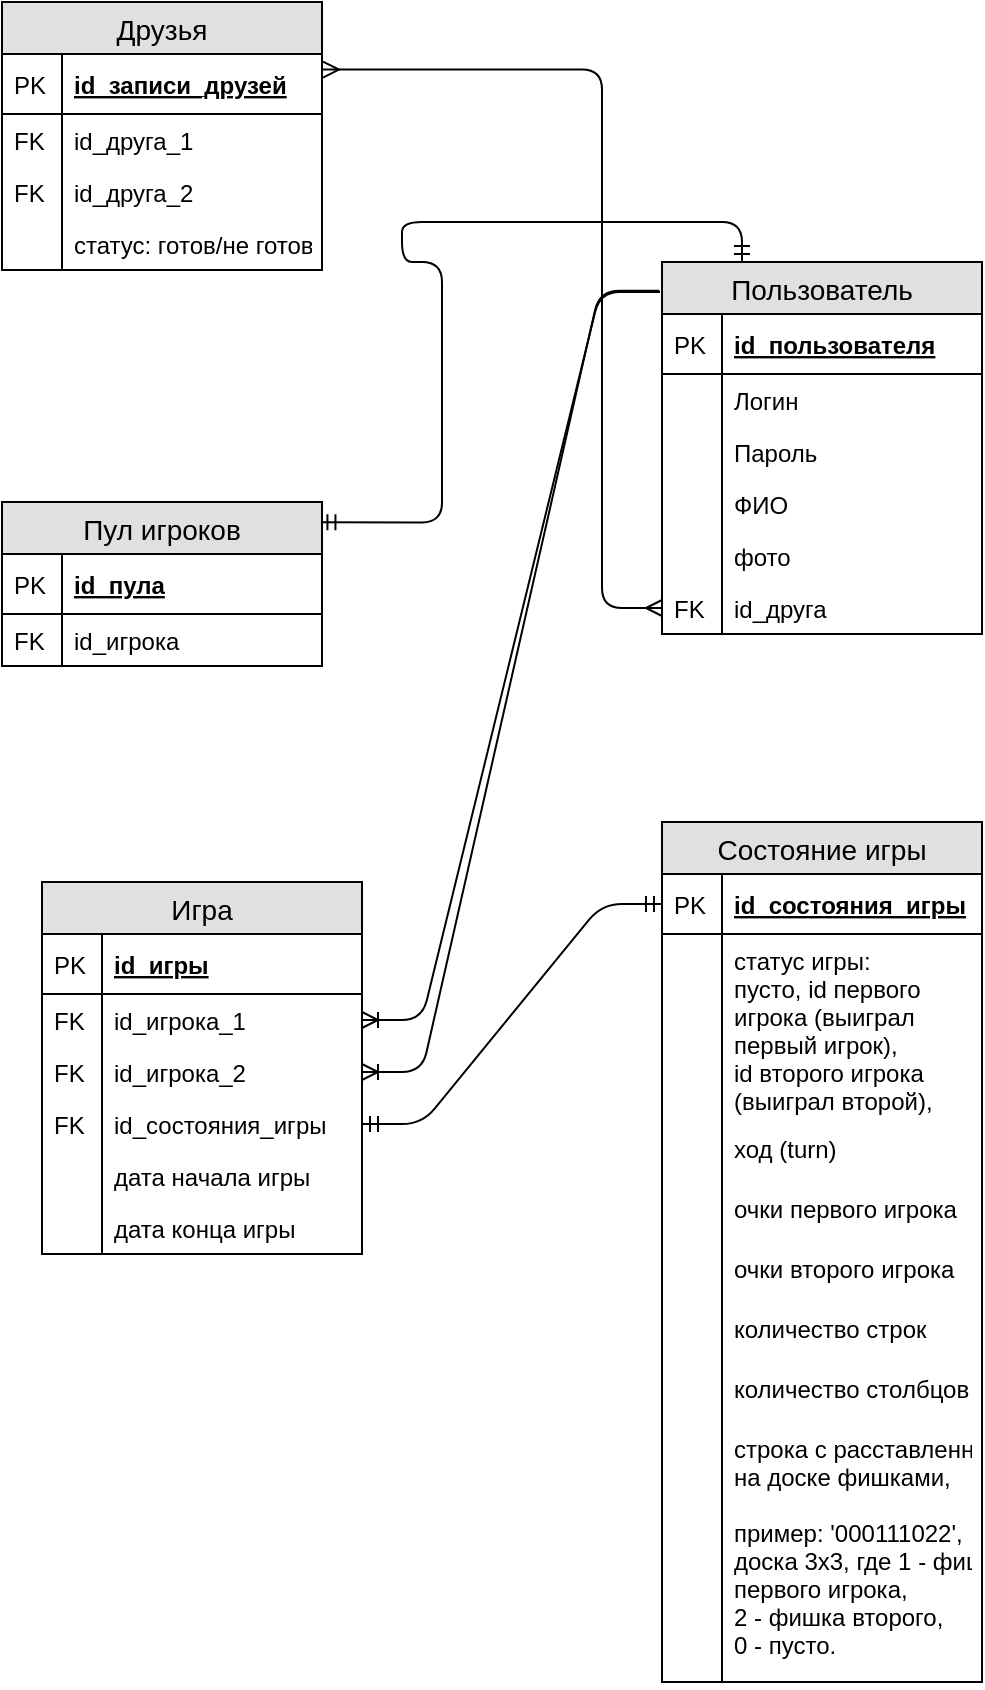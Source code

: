 <mxfile version="13.7.5" type="device"><diagram id="ISa-mK-GDlgtSRWyxVt0" name="Page-1"><mxGraphModel dx="1113" dy="551" grid="1" gridSize="10" guides="1" tooltips="1" connect="1" arrows="1" fold="1" page="1" pageScale="1" pageWidth="827" pageHeight="1169" math="0" shadow="0"><root><mxCell id="0"/><mxCell id="1" parent="0"/><mxCell id="2DsCAxV9u53wBIAgCYJo-16" value="Пользователь" style="swimlane;fontStyle=0;childLayout=stackLayout;horizontal=1;startSize=26;fillColor=#e0e0e0;horizontalStack=0;resizeParent=1;resizeParentMax=0;resizeLast=0;collapsible=1;marginBottom=0;swimlaneFillColor=#ffffff;align=center;fontSize=14;" vertex="1" parent="1"><mxGeometry x="580" y="150" width="160" height="186" as="geometry"/></mxCell><mxCell id="2DsCAxV9u53wBIAgCYJo-17" value="id_пользователя" style="shape=partialRectangle;top=0;left=0;right=0;bottom=1;align=left;verticalAlign=middle;fillColor=none;spacingLeft=34;spacingRight=4;overflow=hidden;rotatable=0;points=[[0,0.5],[1,0.5]];portConstraint=eastwest;dropTarget=0;fontStyle=5;fontSize=12;" vertex="1" parent="2DsCAxV9u53wBIAgCYJo-16"><mxGeometry y="26" width="160" height="30" as="geometry"/></mxCell><mxCell id="2DsCAxV9u53wBIAgCYJo-18" value="PK" style="shape=partialRectangle;top=0;left=0;bottom=0;fillColor=none;align=left;verticalAlign=middle;spacingLeft=4;spacingRight=4;overflow=hidden;rotatable=0;points=[];portConstraint=eastwest;part=1;fontSize=12;" vertex="1" connectable="0" parent="2DsCAxV9u53wBIAgCYJo-17"><mxGeometry width="30" height="30" as="geometry"/></mxCell><mxCell id="2DsCAxV9u53wBIAgCYJo-19" value="Логин" style="shape=partialRectangle;top=0;left=0;right=0;bottom=0;align=left;verticalAlign=top;fillColor=none;spacingLeft=34;spacingRight=4;overflow=hidden;rotatable=0;points=[[0,0.5],[1,0.5]];portConstraint=eastwest;dropTarget=0;fontSize=12;" vertex="1" parent="2DsCAxV9u53wBIAgCYJo-16"><mxGeometry y="56" width="160" height="26" as="geometry"/></mxCell><mxCell id="2DsCAxV9u53wBIAgCYJo-20" value="" style="shape=partialRectangle;top=0;left=0;bottom=0;fillColor=none;align=left;verticalAlign=top;spacingLeft=4;spacingRight=4;overflow=hidden;rotatable=0;points=[];portConstraint=eastwest;part=1;fontSize=12;" vertex="1" connectable="0" parent="2DsCAxV9u53wBIAgCYJo-19"><mxGeometry width="30" height="26" as="geometry"/></mxCell><mxCell id="2DsCAxV9u53wBIAgCYJo-21" value="Пароль" style="shape=partialRectangle;top=0;left=0;right=0;bottom=0;align=left;verticalAlign=top;fillColor=none;spacingLeft=34;spacingRight=4;overflow=hidden;rotatable=0;points=[[0,0.5],[1,0.5]];portConstraint=eastwest;dropTarget=0;fontSize=12;" vertex="1" parent="2DsCAxV9u53wBIAgCYJo-16"><mxGeometry y="82" width="160" height="26" as="geometry"/></mxCell><mxCell id="2DsCAxV9u53wBIAgCYJo-22" value="" style="shape=partialRectangle;top=0;left=0;bottom=0;fillColor=none;align=left;verticalAlign=top;spacingLeft=4;spacingRight=4;overflow=hidden;rotatable=0;points=[];portConstraint=eastwest;part=1;fontSize=12;" vertex="1" connectable="0" parent="2DsCAxV9u53wBIAgCYJo-21"><mxGeometry width="30" height="26" as="geometry"/></mxCell><mxCell id="2DsCAxV9u53wBIAgCYJo-25" value="ФИО" style="shape=partialRectangle;top=0;left=0;right=0;bottom=0;align=left;verticalAlign=top;fillColor=none;spacingLeft=34;spacingRight=4;overflow=hidden;rotatable=0;points=[[0,0.5],[1,0.5]];portConstraint=eastwest;dropTarget=0;fontSize=12;" vertex="1" parent="2DsCAxV9u53wBIAgCYJo-16"><mxGeometry y="108" width="160" height="26" as="geometry"/></mxCell><mxCell id="2DsCAxV9u53wBIAgCYJo-26" value="" style="shape=partialRectangle;top=0;left=0;bottom=0;fillColor=none;align=left;verticalAlign=top;spacingLeft=4;spacingRight=4;overflow=hidden;rotatable=0;points=[];portConstraint=eastwest;part=1;fontSize=12;" vertex="1" connectable="0" parent="2DsCAxV9u53wBIAgCYJo-25"><mxGeometry width="30" height="26" as="geometry"/></mxCell><mxCell id="2DsCAxV9u53wBIAgCYJo-27" value="фото" style="shape=partialRectangle;top=0;left=0;right=0;bottom=0;align=left;verticalAlign=top;fillColor=none;spacingLeft=34;spacingRight=4;overflow=hidden;rotatable=0;points=[[0,0.5],[1,0.5]];portConstraint=eastwest;dropTarget=0;fontSize=12;" vertex="1" parent="2DsCAxV9u53wBIAgCYJo-16"><mxGeometry y="134" width="160" height="26" as="geometry"/></mxCell><mxCell id="2DsCAxV9u53wBIAgCYJo-28" value="" style="shape=partialRectangle;top=0;left=0;bottom=0;fillColor=none;align=left;verticalAlign=top;spacingLeft=4;spacingRight=4;overflow=hidden;rotatable=0;points=[];portConstraint=eastwest;part=1;fontSize=12;" vertex="1" connectable="0" parent="2DsCAxV9u53wBIAgCYJo-27"><mxGeometry width="30" height="26" as="geometry"/></mxCell><mxCell id="2DsCAxV9u53wBIAgCYJo-29" value="id_друга" style="shape=partialRectangle;top=0;left=0;right=0;bottom=0;align=left;verticalAlign=top;fillColor=none;spacingLeft=34;spacingRight=4;overflow=hidden;rotatable=0;points=[[0,0.5],[1,0.5]];portConstraint=eastwest;dropTarget=0;fontSize=12;" vertex="1" parent="2DsCAxV9u53wBIAgCYJo-16"><mxGeometry y="160" width="160" height="26" as="geometry"/></mxCell><mxCell id="2DsCAxV9u53wBIAgCYJo-30" value="FK" style="shape=partialRectangle;top=0;left=0;bottom=0;fillColor=none;align=left;verticalAlign=top;spacingLeft=4;spacingRight=4;overflow=hidden;rotatable=0;points=[];portConstraint=eastwest;part=1;fontSize=12;" vertex="1" connectable="0" parent="2DsCAxV9u53wBIAgCYJo-29"><mxGeometry width="30" height="26" as="geometry"/></mxCell><mxCell id="2DsCAxV9u53wBIAgCYJo-54" value="" style="edgeStyle=entityRelationEdgeStyle;fontSize=12;html=1;endArrow=none;startArrow=ERoneToMany;startFill=0;endFill=0;exitX=1;exitY=0.5;exitDx=0;exitDy=0;" edge="1" parent="1" source="2DsCAxV9u53wBIAgCYJo-40"><mxGeometry width="100" height="100" relative="1" as="geometry"><mxPoint x="440" y="450" as="sourcePoint"/><mxPoint x="579" y="165" as="targetPoint"/></mxGeometry></mxCell><mxCell id="2DsCAxV9u53wBIAgCYJo-55" value="" style="edgeStyle=entityRelationEdgeStyle;fontSize=12;html=1;endArrow=none;startArrow=ERoneToMany;startFill=0;endFill=0;exitX=1;exitY=0.5;exitDx=0;exitDy=0;entryX=-0.008;entryY=0.077;entryDx=0;entryDy=0;entryPerimeter=0;" edge="1" parent="1" source="2DsCAxV9u53wBIAgCYJo-42" target="2DsCAxV9u53wBIAgCYJo-16"><mxGeometry width="100" height="100" relative="1" as="geometry"><mxPoint x="400" y="443.56" as="sourcePoint"/><mxPoint x="550" y="380" as="targetPoint"/></mxGeometry></mxCell><mxCell id="2DsCAxV9u53wBIAgCYJo-71" value="" style="edgeStyle=entityRelationEdgeStyle;fontSize=12;html=1;endArrow=ERmandOne;startArrow=ERmandOne;exitX=1;exitY=0.5;exitDx=0;exitDy=0;entryX=0;entryY=0.5;entryDx=0;entryDy=0;" edge="1" parent="1" source="2DsCAxV9u53wBIAgCYJo-44" target="2DsCAxV9u53wBIAgCYJo-59"><mxGeometry width="100" height="100" relative="1" as="geometry"><mxPoint x="410" y="640" as="sourcePoint"/><mxPoint x="510" y="540" as="targetPoint"/></mxGeometry></mxCell><mxCell id="2DsCAxV9u53wBIAgCYJo-58" value="Состояние игры" style="swimlane;fontStyle=0;childLayout=stackLayout;horizontal=1;startSize=26;fillColor=#e0e0e0;horizontalStack=0;resizeParent=1;resizeParentMax=0;resizeLast=0;collapsible=1;marginBottom=0;swimlaneFillColor=#ffffff;align=center;fontSize=14;" vertex="1" parent="1"><mxGeometry x="580" y="430" width="160" height="430" as="geometry"/></mxCell><mxCell id="2DsCAxV9u53wBIAgCYJo-59" value="id_состояния_игры" style="shape=partialRectangle;top=0;left=0;right=0;bottom=1;align=left;verticalAlign=middle;fillColor=none;spacingLeft=34;spacingRight=4;overflow=hidden;rotatable=0;points=[[0,0.5],[1,0.5]];portConstraint=eastwest;dropTarget=0;fontStyle=5;fontSize=12;" vertex="1" parent="2DsCAxV9u53wBIAgCYJo-58"><mxGeometry y="26" width="160" height="30" as="geometry"/></mxCell><mxCell id="2DsCAxV9u53wBIAgCYJo-60" value="PK" style="shape=partialRectangle;top=0;left=0;bottom=0;fillColor=none;align=left;verticalAlign=middle;spacingLeft=4;spacingRight=4;overflow=hidden;rotatable=0;points=[];portConstraint=eastwest;part=1;fontSize=12;" vertex="1" connectable="0" parent="2DsCAxV9u53wBIAgCYJo-59"><mxGeometry width="30" height="30" as="geometry"/></mxCell><mxCell id="2DsCAxV9u53wBIAgCYJo-61" value="статус игры:&#10;пусто, id первого &#10;игрока (выиграл &#10;первый игрок),&#10;id второго игрока &#10;(выиграл второй)," style="shape=partialRectangle;top=0;left=0;right=0;bottom=0;align=left;verticalAlign=top;fillColor=none;spacingLeft=34;spacingRight=4;overflow=hidden;rotatable=0;points=[[0,0.5],[1,0.5]];portConstraint=eastwest;dropTarget=0;fontSize=12;" vertex="1" parent="2DsCAxV9u53wBIAgCYJo-58"><mxGeometry y="56" width="160" height="94" as="geometry"/></mxCell><mxCell id="2DsCAxV9u53wBIAgCYJo-62" value="" style="shape=partialRectangle;top=0;left=0;bottom=0;fillColor=none;align=left;verticalAlign=top;spacingLeft=4;spacingRight=4;overflow=hidden;rotatable=0;points=[];portConstraint=eastwest;part=1;fontSize=12;" vertex="1" connectable="0" parent="2DsCAxV9u53wBIAgCYJo-61"><mxGeometry width="30" height="94.0" as="geometry"/></mxCell><mxCell id="2DsCAxV9u53wBIAgCYJo-72" value="ход (turn)" style="shape=partialRectangle;top=0;left=0;right=0;bottom=0;align=left;verticalAlign=top;fillColor=none;spacingLeft=34;spacingRight=4;overflow=hidden;rotatable=0;points=[[0,0.5],[1,0.5]];portConstraint=eastwest;dropTarget=0;fontSize=12;" vertex="1" parent="2DsCAxV9u53wBIAgCYJo-58"><mxGeometry y="150" width="160" height="30" as="geometry"/></mxCell><mxCell id="2DsCAxV9u53wBIAgCYJo-73" value="" style="shape=partialRectangle;top=0;left=0;bottom=0;fillColor=none;align=left;verticalAlign=top;spacingLeft=4;spacingRight=4;overflow=hidden;rotatable=0;points=[];portConstraint=eastwest;part=1;fontSize=12;" vertex="1" connectable="0" parent="2DsCAxV9u53wBIAgCYJo-72"><mxGeometry width="30" height="30.0" as="geometry"/></mxCell><mxCell id="2DsCAxV9u53wBIAgCYJo-74" value="очки первого игрока" style="shape=partialRectangle;top=0;left=0;right=0;bottom=0;align=left;verticalAlign=top;fillColor=none;spacingLeft=34;spacingRight=4;overflow=hidden;rotatable=0;points=[[0,0.5],[1,0.5]];portConstraint=eastwest;dropTarget=0;fontSize=12;" vertex="1" parent="2DsCAxV9u53wBIAgCYJo-58"><mxGeometry y="180" width="160" height="30" as="geometry"/></mxCell><mxCell id="2DsCAxV9u53wBIAgCYJo-75" value="" style="shape=partialRectangle;top=0;left=0;bottom=0;fillColor=none;align=left;verticalAlign=top;spacingLeft=4;spacingRight=4;overflow=hidden;rotatable=0;points=[];portConstraint=eastwest;part=1;fontSize=12;" vertex="1" connectable="0" parent="2DsCAxV9u53wBIAgCYJo-74"><mxGeometry width="30" height="30.0" as="geometry"/></mxCell><mxCell id="2DsCAxV9u53wBIAgCYJo-76" value="очки второго игрока" style="shape=partialRectangle;top=0;left=0;right=0;bottom=0;align=left;verticalAlign=top;fillColor=none;spacingLeft=34;spacingRight=4;overflow=hidden;rotatable=0;points=[[0,0.5],[1,0.5]];portConstraint=eastwest;dropTarget=0;fontSize=12;" vertex="1" parent="2DsCAxV9u53wBIAgCYJo-58"><mxGeometry y="210" width="160" height="30" as="geometry"/></mxCell><mxCell id="2DsCAxV9u53wBIAgCYJo-77" value="" style="shape=partialRectangle;top=0;left=0;bottom=0;fillColor=none;align=left;verticalAlign=top;spacingLeft=4;spacingRight=4;overflow=hidden;rotatable=0;points=[];portConstraint=eastwest;part=1;fontSize=12;" vertex="1" connectable="0" parent="2DsCAxV9u53wBIAgCYJo-76"><mxGeometry width="30" height="30.0" as="geometry"/></mxCell><mxCell id="2DsCAxV9u53wBIAgCYJo-78" value="количество строк" style="shape=partialRectangle;top=0;left=0;right=0;bottom=0;align=left;verticalAlign=top;fillColor=none;spacingLeft=34;spacingRight=4;overflow=hidden;rotatable=0;points=[[0,0.5],[1,0.5]];portConstraint=eastwest;dropTarget=0;fontSize=12;" vertex="1" parent="2DsCAxV9u53wBIAgCYJo-58"><mxGeometry y="240" width="160" height="30" as="geometry"/></mxCell><mxCell id="2DsCAxV9u53wBIAgCYJo-79" value="" style="shape=partialRectangle;top=0;left=0;bottom=0;fillColor=none;align=left;verticalAlign=top;spacingLeft=4;spacingRight=4;overflow=hidden;rotatable=0;points=[];portConstraint=eastwest;part=1;fontSize=12;" vertex="1" connectable="0" parent="2DsCAxV9u53wBIAgCYJo-78"><mxGeometry width="30" height="30.0" as="geometry"/></mxCell><mxCell id="2DsCAxV9u53wBIAgCYJo-80" value="количество столбцов" style="shape=partialRectangle;top=0;left=0;right=0;bottom=0;align=left;verticalAlign=top;fillColor=none;spacingLeft=34;spacingRight=4;overflow=hidden;rotatable=0;points=[[0,0.5],[1,0.5]];portConstraint=eastwest;dropTarget=0;fontSize=12;" vertex="1" parent="2DsCAxV9u53wBIAgCYJo-58"><mxGeometry y="270" width="160" height="30" as="geometry"/></mxCell><mxCell id="2DsCAxV9u53wBIAgCYJo-81" value="" style="shape=partialRectangle;top=0;left=0;bottom=0;fillColor=none;align=left;verticalAlign=top;spacingLeft=4;spacingRight=4;overflow=hidden;rotatable=0;points=[];portConstraint=eastwest;part=1;fontSize=12;" vertex="1" connectable="0" parent="2DsCAxV9u53wBIAgCYJo-80"><mxGeometry width="30" height="30.0" as="geometry"/></mxCell><mxCell id="2DsCAxV9u53wBIAgCYJo-82" value="строка с расставленными&#10;на доске фишками,&#10;&#10;пример: '000111022', &#10;доска 3x3, где 1 - фишка&#10;первого игрока,&#10;2 - фишка второго,&#10;0 - пусто." style="shape=partialRectangle;top=0;left=0;right=0;bottom=0;align=left;verticalAlign=top;fillColor=none;spacingLeft=34;spacingRight=4;overflow=hidden;rotatable=0;points=[[0,0.5],[1,0.5]];portConstraint=eastwest;dropTarget=0;fontSize=12;" vertex="1" parent="2DsCAxV9u53wBIAgCYJo-58"><mxGeometry y="300" width="160" height="130" as="geometry"/></mxCell><mxCell id="2DsCAxV9u53wBIAgCYJo-83" value="" style="shape=partialRectangle;top=0;left=0;bottom=0;fillColor=none;align=left;verticalAlign=top;spacingLeft=4;spacingRight=4;overflow=hidden;rotatable=0;points=[];portConstraint=eastwest;part=1;fontSize=12;" vertex="1" connectable="0" parent="2DsCAxV9u53wBIAgCYJo-82"><mxGeometry width="30" height="130.0" as="geometry"/></mxCell><mxCell id="2DsCAxV9u53wBIAgCYJo-98" value="" style="edgeStyle=orthogonalEdgeStyle;fontSize=12;html=1;endArrow=ERmandOne;endFill=0;entryX=0.25;entryY=0;entryDx=0;entryDy=0;exitX=0.992;exitY=0.124;exitDx=0;exitDy=0;exitPerimeter=0;startArrow=ERmandOne;startFill=0;" edge="1" parent="1" source="2DsCAxV9u53wBIAgCYJo-84" target="2DsCAxV9u53wBIAgCYJo-16"><mxGeometry width="100" height="100" relative="1" as="geometry"><mxPoint x="450" y="150" as="sourcePoint"/><mxPoint x="620" y="130" as="targetPoint"/><Array as="points"><mxPoint x="470" y="280"/><mxPoint x="470" y="150"/><mxPoint x="450" y="150"/><mxPoint x="450" y="130"/><mxPoint x="620" y="130"/></Array></mxGeometry></mxCell><mxCell id="2DsCAxV9u53wBIAgCYJo-33" value="Игра" style="swimlane;fontStyle=0;childLayout=stackLayout;horizontal=1;startSize=26;fillColor=#e0e0e0;horizontalStack=0;resizeParent=1;resizeParentMax=0;resizeLast=0;collapsible=1;marginBottom=0;swimlaneFillColor=#ffffff;align=center;fontSize=14;" vertex="1" parent="1"><mxGeometry x="270" y="460" width="160" height="186" as="geometry"/></mxCell><mxCell id="2DsCAxV9u53wBIAgCYJo-34" value="id_игры" style="shape=partialRectangle;top=0;left=0;right=0;bottom=1;align=left;verticalAlign=middle;fillColor=none;spacingLeft=34;spacingRight=4;overflow=hidden;rotatable=0;points=[[0,0.5],[1,0.5]];portConstraint=eastwest;dropTarget=0;fontStyle=5;fontSize=12;" vertex="1" parent="2DsCAxV9u53wBIAgCYJo-33"><mxGeometry y="26" width="160" height="30" as="geometry"/></mxCell><mxCell id="2DsCAxV9u53wBIAgCYJo-35" value="PK" style="shape=partialRectangle;top=0;left=0;bottom=0;fillColor=none;align=left;verticalAlign=middle;spacingLeft=4;spacingRight=4;overflow=hidden;rotatable=0;points=[];portConstraint=eastwest;part=1;fontSize=12;" vertex="1" connectable="0" parent="2DsCAxV9u53wBIAgCYJo-34"><mxGeometry width="30" height="30" as="geometry"/></mxCell><mxCell id="2DsCAxV9u53wBIAgCYJo-40" value="id_игрока_1" style="shape=partialRectangle;top=0;left=0;right=0;bottom=0;align=left;verticalAlign=top;fillColor=none;spacingLeft=34;spacingRight=4;overflow=hidden;rotatable=0;points=[[0,0.5],[1,0.5]];portConstraint=eastwest;dropTarget=0;fontSize=12;" vertex="1" parent="2DsCAxV9u53wBIAgCYJo-33"><mxGeometry y="56" width="160" height="26" as="geometry"/></mxCell><mxCell id="2DsCAxV9u53wBIAgCYJo-41" value="FK" style="shape=partialRectangle;top=0;left=0;bottom=0;fillColor=none;align=left;verticalAlign=top;spacingLeft=4;spacingRight=4;overflow=hidden;rotatable=0;points=[];portConstraint=eastwest;part=1;fontSize=12;" vertex="1" connectable="0" parent="2DsCAxV9u53wBIAgCYJo-40"><mxGeometry width="30" height="26" as="geometry"/></mxCell><mxCell id="2DsCAxV9u53wBIAgCYJo-42" value="id_игрока_2" style="shape=partialRectangle;top=0;left=0;right=0;bottom=0;align=left;verticalAlign=top;fillColor=none;spacingLeft=34;spacingRight=4;overflow=hidden;rotatable=0;points=[[0,0.5],[1,0.5]];portConstraint=eastwest;dropTarget=0;fontSize=12;" vertex="1" parent="2DsCAxV9u53wBIAgCYJo-33"><mxGeometry y="82" width="160" height="26" as="geometry"/></mxCell><mxCell id="2DsCAxV9u53wBIAgCYJo-43" value="FK" style="shape=partialRectangle;top=0;left=0;bottom=0;fillColor=none;align=left;verticalAlign=top;spacingLeft=4;spacingRight=4;overflow=hidden;rotatable=0;points=[];portConstraint=eastwest;part=1;fontSize=12;" vertex="1" connectable="0" parent="2DsCAxV9u53wBIAgCYJo-42"><mxGeometry width="30" height="26" as="geometry"/></mxCell><mxCell id="2DsCAxV9u53wBIAgCYJo-44" value="id_состояния_игры" style="shape=partialRectangle;top=0;left=0;right=0;bottom=0;align=left;verticalAlign=top;fillColor=none;spacingLeft=34;spacingRight=4;overflow=hidden;rotatable=0;points=[[0,0.5],[1,0.5]];portConstraint=eastwest;dropTarget=0;fontSize=12;" vertex="1" parent="2DsCAxV9u53wBIAgCYJo-33"><mxGeometry y="108" width="160" height="26" as="geometry"/></mxCell><mxCell id="2DsCAxV9u53wBIAgCYJo-45" value="FK" style="shape=partialRectangle;top=0;left=0;bottom=0;fillColor=none;align=left;verticalAlign=top;spacingLeft=4;spacingRight=4;overflow=hidden;rotatable=0;points=[];portConstraint=eastwest;part=1;fontSize=12;" vertex="1" connectable="0" parent="2DsCAxV9u53wBIAgCYJo-44"><mxGeometry width="30" height="26" as="geometry"/></mxCell><mxCell id="2DsCAxV9u53wBIAgCYJo-48" value="дата начала игры" style="shape=partialRectangle;top=0;left=0;right=0;bottom=0;align=left;verticalAlign=top;fillColor=none;spacingLeft=34;spacingRight=4;overflow=hidden;rotatable=0;points=[[0,0.5],[1,0.5]];portConstraint=eastwest;dropTarget=0;fontSize=12;" vertex="1" parent="2DsCAxV9u53wBIAgCYJo-33"><mxGeometry y="134" width="160" height="26" as="geometry"/></mxCell><mxCell id="2DsCAxV9u53wBIAgCYJo-49" value="" style="shape=partialRectangle;top=0;left=0;bottom=0;fillColor=none;align=left;verticalAlign=top;spacingLeft=4;spacingRight=4;overflow=hidden;rotatable=0;points=[];portConstraint=eastwest;part=1;fontSize=12;" vertex="1" connectable="0" parent="2DsCAxV9u53wBIAgCYJo-48"><mxGeometry width="30" height="26" as="geometry"/></mxCell><mxCell id="2DsCAxV9u53wBIAgCYJo-50" value="дата конца игры" style="shape=partialRectangle;top=0;left=0;right=0;bottom=0;align=left;verticalAlign=top;fillColor=none;spacingLeft=34;spacingRight=4;overflow=hidden;rotatable=0;points=[[0,0.5],[1,0.5]];portConstraint=eastwest;dropTarget=0;fontSize=12;" vertex="1" parent="2DsCAxV9u53wBIAgCYJo-33"><mxGeometry y="160" width="160" height="26" as="geometry"/></mxCell><mxCell id="2DsCAxV9u53wBIAgCYJo-51" value="" style="shape=partialRectangle;top=0;left=0;bottom=0;fillColor=none;align=left;verticalAlign=top;spacingLeft=4;spacingRight=4;overflow=hidden;rotatable=0;points=[];portConstraint=eastwest;part=1;fontSize=12;" vertex="1" connectable="0" parent="2DsCAxV9u53wBIAgCYJo-50"><mxGeometry width="30" height="26" as="geometry"/></mxCell><mxCell id="2DsCAxV9u53wBIAgCYJo-84" value="Пул игроков" style="swimlane;fontStyle=0;childLayout=stackLayout;horizontal=1;startSize=26;fillColor=#e0e0e0;horizontalStack=0;resizeParent=1;resizeParentMax=0;resizeLast=0;collapsible=1;marginBottom=0;swimlaneFillColor=#ffffff;align=center;fontSize=14;" vertex="1" parent="1"><mxGeometry x="250" y="270" width="160" height="82" as="geometry"/></mxCell><mxCell id="2DsCAxV9u53wBIAgCYJo-85" value="id_пула" style="shape=partialRectangle;top=0;left=0;right=0;bottom=1;align=left;verticalAlign=middle;fillColor=none;spacingLeft=34;spacingRight=4;overflow=hidden;rotatable=0;points=[[0,0.5],[1,0.5]];portConstraint=eastwest;dropTarget=0;fontStyle=5;fontSize=12;" vertex="1" parent="2DsCAxV9u53wBIAgCYJo-84"><mxGeometry y="26" width="160" height="30" as="geometry"/></mxCell><mxCell id="2DsCAxV9u53wBIAgCYJo-86" value="PK" style="shape=partialRectangle;top=0;left=0;bottom=0;fillColor=none;align=left;verticalAlign=middle;spacingLeft=4;spacingRight=4;overflow=hidden;rotatable=0;points=[];portConstraint=eastwest;part=1;fontSize=12;" vertex="1" connectable="0" parent="2DsCAxV9u53wBIAgCYJo-85"><mxGeometry width="30" height="30" as="geometry"/></mxCell><mxCell id="2DsCAxV9u53wBIAgCYJo-87" value="id_игрока" style="shape=partialRectangle;top=0;left=0;right=0;bottom=0;align=left;verticalAlign=top;fillColor=none;spacingLeft=34;spacingRight=4;overflow=hidden;rotatable=0;points=[[0,0.5],[1,0.5]];portConstraint=eastwest;dropTarget=0;fontSize=12;" vertex="1" parent="2DsCAxV9u53wBIAgCYJo-84"><mxGeometry y="56" width="160" height="26" as="geometry"/></mxCell><mxCell id="2DsCAxV9u53wBIAgCYJo-88" value="FK" style="shape=partialRectangle;top=0;left=0;bottom=0;fillColor=none;align=left;verticalAlign=top;spacingLeft=4;spacingRight=4;overflow=hidden;rotatable=0;points=[];portConstraint=eastwest;part=1;fontSize=12;" vertex="1" connectable="0" parent="2DsCAxV9u53wBIAgCYJo-87"><mxGeometry width="30" height="26" as="geometry"/></mxCell><mxCell id="2DsCAxV9u53wBIAgCYJo-99" value="Друзья" style="swimlane;fontStyle=0;childLayout=stackLayout;horizontal=1;startSize=26;fillColor=#e0e0e0;horizontalStack=0;resizeParent=1;resizeParentMax=0;resizeLast=0;collapsible=1;marginBottom=0;swimlaneFillColor=#ffffff;align=center;fontSize=14;" vertex="1" parent="1"><mxGeometry x="250" y="20" width="160" height="134" as="geometry"/></mxCell><mxCell id="2DsCAxV9u53wBIAgCYJo-100" value="id_записи_друзей" style="shape=partialRectangle;top=0;left=0;right=0;bottom=1;align=left;verticalAlign=middle;fillColor=none;spacingLeft=34;spacingRight=4;overflow=hidden;rotatable=0;points=[[0,0.5],[1,0.5]];portConstraint=eastwest;dropTarget=0;fontStyle=5;fontSize=12;" vertex="1" parent="2DsCAxV9u53wBIAgCYJo-99"><mxGeometry y="26" width="160" height="30" as="geometry"/></mxCell><mxCell id="2DsCAxV9u53wBIAgCYJo-101" value="PK" style="shape=partialRectangle;top=0;left=0;bottom=0;fillColor=none;align=left;verticalAlign=middle;spacingLeft=4;spacingRight=4;overflow=hidden;rotatable=0;points=[];portConstraint=eastwest;part=1;fontSize=12;" vertex="1" connectable="0" parent="2DsCAxV9u53wBIAgCYJo-100"><mxGeometry width="30" height="30" as="geometry"/></mxCell><mxCell id="2DsCAxV9u53wBIAgCYJo-102" value="id_друга_1" style="shape=partialRectangle;top=0;left=0;right=0;bottom=0;align=left;verticalAlign=top;fillColor=none;spacingLeft=34;spacingRight=4;overflow=hidden;rotatable=0;points=[[0,0.5],[1,0.5]];portConstraint=eastwest;dropTarget=0;fontSize=12;" vertex="1" parent="2DsCAxV9u53wBIAgCYJo-99"><mxGeometry y="56" width="160" height="26" as="geometry"/></mxCell><mxCell id="2DsCAxV9u53wBIAgCYJo-103" value="FK" style="shape=partialRectangle;top=0;left=0;bottom=0;fillColor=none;align=left;verticalAlign=top;spacingLeft=4;spacingRight=4;overflow=hidden;rotatable=0;points=[];portConstraint=eastwest;part=1;fontSize=12;" vertex="1" connectable="0" parent="2DsCAxV9u53wBIAgCYJo-102"><mxGeometry width="30" height="26" as="geometry"/></mxCell><mxCell id="2DsCAxV9u53wBIAgCYJo-106" value="id_друга_2" style="shape=partialRectangle;top=0;left=0;right=0;bottom=0;align=left;verticalAlign=top;fillColor=none;spacingLeft=34;spacingRight=4;overflow=hidden;rotatable=0;points=[[0,0.5],[1,0.5]];portConstraint=eastwest;dropTarget=0;fontSize=12;" vertex="1" parent="2DsCAxV9u53wBIAgCYJo-99"><mxGeometry y="82" width="160" height="26" as="geometry"/></mxCell><mxCell id="2DsCAxV9u53wBIAgCYJo-107" value="FK" style="shape=partialRectangle;top=0;left=0;bottom=0;fillColor=none;align=left;verticalAlign=top;spacingLeft=4;spacingRight=4;overflow=hidden;rotatable=0;points=[];portConstraint=eastwest;part=1;fontSize=12;" vertex="1" connectable="0" parent="2DsCAxV9u53wBIAgCYJo-106"><mxGeometry width="30" height="26" as="geometry"/></mxCell><mxCell id="2DsCAxV9u53wBIAgCYJo-104" value="статус: готов/не готов" style="shape=partialRectangle;top=0;left=0;right=0;bottom=0;align=left;verticalAlign=top;fillColor=none;spacingLeft=34;spacingRight=4;overflow=hidden;rotatable=0;points=[[0,0.5],[1,0.5]];portConstraint=eastwest;dropTarget=0;fontSize=12;" vertex="1" parent="2DsCAxV9u53wBIAgCYJo-99"><mxGeometry y="108" width="160" height="26" as="geometry"/></mxCell><mxCell id="2DsCAxV9u53wBIAgCYJo-105" value="" style="shape=partialRectangle;top=0;left=0;bottom=0;fillColor=none;align=left;verticalAlign=top;spacingLeft=4;spacingRight=4;overflow=hidden;rotatable=0;points=[];portConstraint=eastwest;part=1;fontSize=12;" vertex="1" connectable="0" parent="2DsCAxV9u53wBIAgCYJo-104"><mxGeometry width="30" height="26" as="geometry"/></mxCell><mxCell id="2DsCAxV9u53wBIAgCYJo-32" value="" style="edgeStyle=orthogonalEdgeStyle;fontSize=12;html=1;endArrow=ERmany;startArrow=ERmany;entryX=0;entryY=0.5;entryDx=0;entryDy=0;exitX=1.003;exitY=0.259;exitDx=0;exitDy=0;exitPerimeter=0;" edge="1" parent="1" source="2DsCAxV9u53wBIAgCYJo-100" target="2DsCAxV9u53wBIAgCYJo-29"><mxGeometry width="100" height="100" relative="1" as="geometry"><mxPoint x="570" y="190" as="sourcePoint"/><mxPoint x="530" y="190" as="targetPoint"/><Array as="points"><mxPoint x="550" y="54"/><mxPoint x="550" y="323"/></Array></mxGeometry></mxCell></root></mxGraphModel></diagram></mxfile>